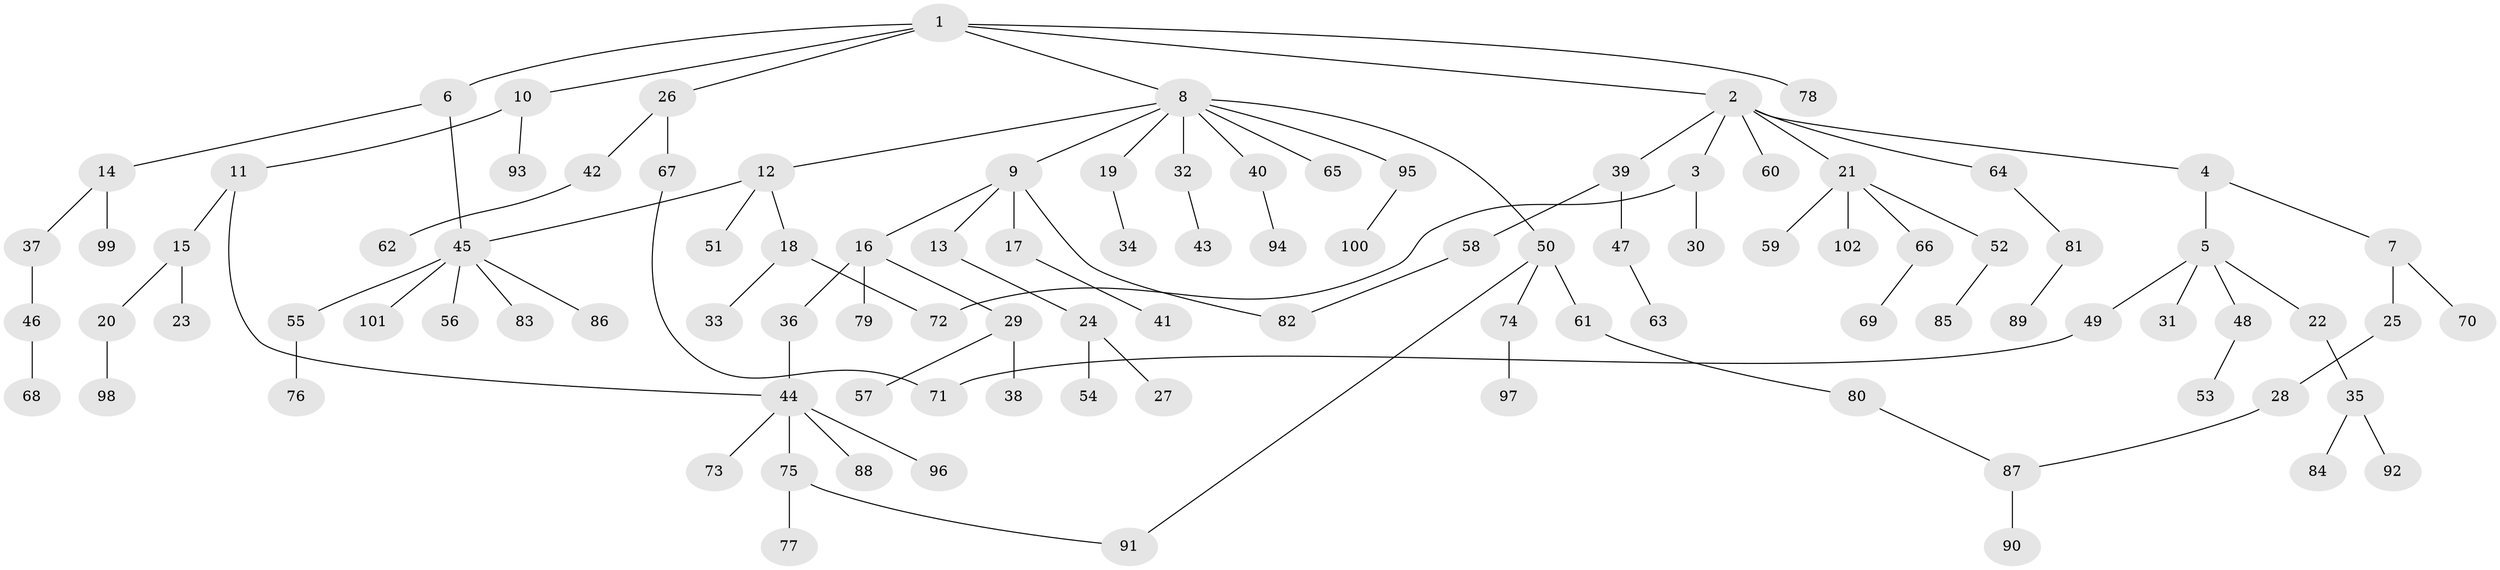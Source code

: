 // coarse degree distribution, {2: 0.2786885245901639, 1: 0.6065573770491803, 3: 0.01639344262295082, 15: 0.01639344262295082, 10: 0.01639344262295082, 4: 0.03278688524590164, 7: 0.01639344262295082, 12: 0.01639344262295082}
// Generated by graph-tools (version 1.1) at 2025/44/03/04/25 21:44:36]
// undirected, 102 vertices, 108 edges
graph export_dot {
graph [start="1"]
  node [color=gray90,style=filled];
  1;
  2;
  3;
  4;
  5;
  6;
  7;
  8;
  9;
  10;
  11;
  12;
  13;
  14;
  15;
  16;
  17;
  18;
  19;
  20;
  21;
  22;
  23;
  24;
  25;
  26;
  27;
  28;
  29;
  30;
  31;
  32;
  33;
  34;
  35;
  36;
  37;
  38;
  39;
  40;
  41;
  42;
  43;
  44;
  45;
  46;
  47;
  48;
  49;
  50;
  51;
  52;
  53;
  54;
  55;
  56;
  57;
  58;
  59;
  60;
  61;
  62;
  63;
  64;
  65;
  66;
  67;
  68;
  69;
  70;
  71;
  72;
  73;
  74;
  75;
  76;
  77;
  78;
  79;
  80;
  81;
  82;
  83;
  84;
  85;
  86;
  87;
  88;
  89;
  90;
  91;
  92;
  93;
  94;
  95;
  96;
  97;
  98;
  99;
  100;
  101;
  102;
  1 -- 2;
  1 -- 6;
  1 -- 8;
  1 -- 10;
  1 -- 26;
  1 -- 78;
  2 -- 3;
  2 -- 4;
  2 -- 21;
  2 -- 39;
  2 -- 60;
  2 -- 64;
  3 -- 30;
  3 -- 72;
  4 -- 5;
  4 -- 7;
  5 -- 22;
  5 -- 31;
  5 -- 48;
  5 -- 49;
  6 -- 14;
  6 -- 45;
  7 -- 25;
  7 -- 70;
  8 -- 9;
  8 -- 12;
  8 -- 19;
  8 -- 32;
  8 -- 40;
  8 -- 50;
  8 -- 65;
  8 -- 95;
  9 -- 13;
  9 -- 16;
  9 -- 17;
  9 -- 82;
  10 -- 11;
  10 -- 93;
  11 -- 15;
  11 -- 44;
  12 -- 18;
  12 -- 51;
  12 -- 45;
  13 -- 24;
  14 -- 37;
  14 -- 99;
  15 -- 20;
  15 -- 23;
  16 -- 29;
  16 -- 36;
  16 -- 79;
  17 -- 41;
  18 -- 33;
  18 -- 72;
  19 -- 34;
  20 -- 98;
  21 -- 52;
  21 -- 59;
  21 -- 66;
  21 -- 102;
  22 -- 35;
  24 -- 27;
  24 -- 54;
  25 -- 28;
  26 -- 42;
  26 -- 67;
  28 -- 87;
  29 -- 38;
  29 -- 57;
  32 -- 43;
  35 -- 84;
  35 -- 92;
  36 -- 44;
  37 -- 46;
  39 -- 47;
  39 -- 58;
  40 -- 94;
  42 -- 62;
  44 -- 73;
  44 -- 75;
  44 -- 88;
  44 -- 96;
  45 -- 55;
  45 -- 56;
  45 -- 83;
  45 -- 86;
  45 -- 101;
  46 -- 68;
  47 -- 63;
  48 -- 53;
  49 -- 71;
  50 -- 61;
  50 -- 74;
  50 -- 91;
  52 -- 85;
  55 -- 76;
  58 -- 82;
  61 -- 80;
  64 -- 81;
  66 -- 69;
  67 -- 71;
  74 -- 97;
  75 -- 77;
  75 -- 91;
  80 -- 87;
  81 -- 89;
  87 -- 90;
  95 -- 100;
}
